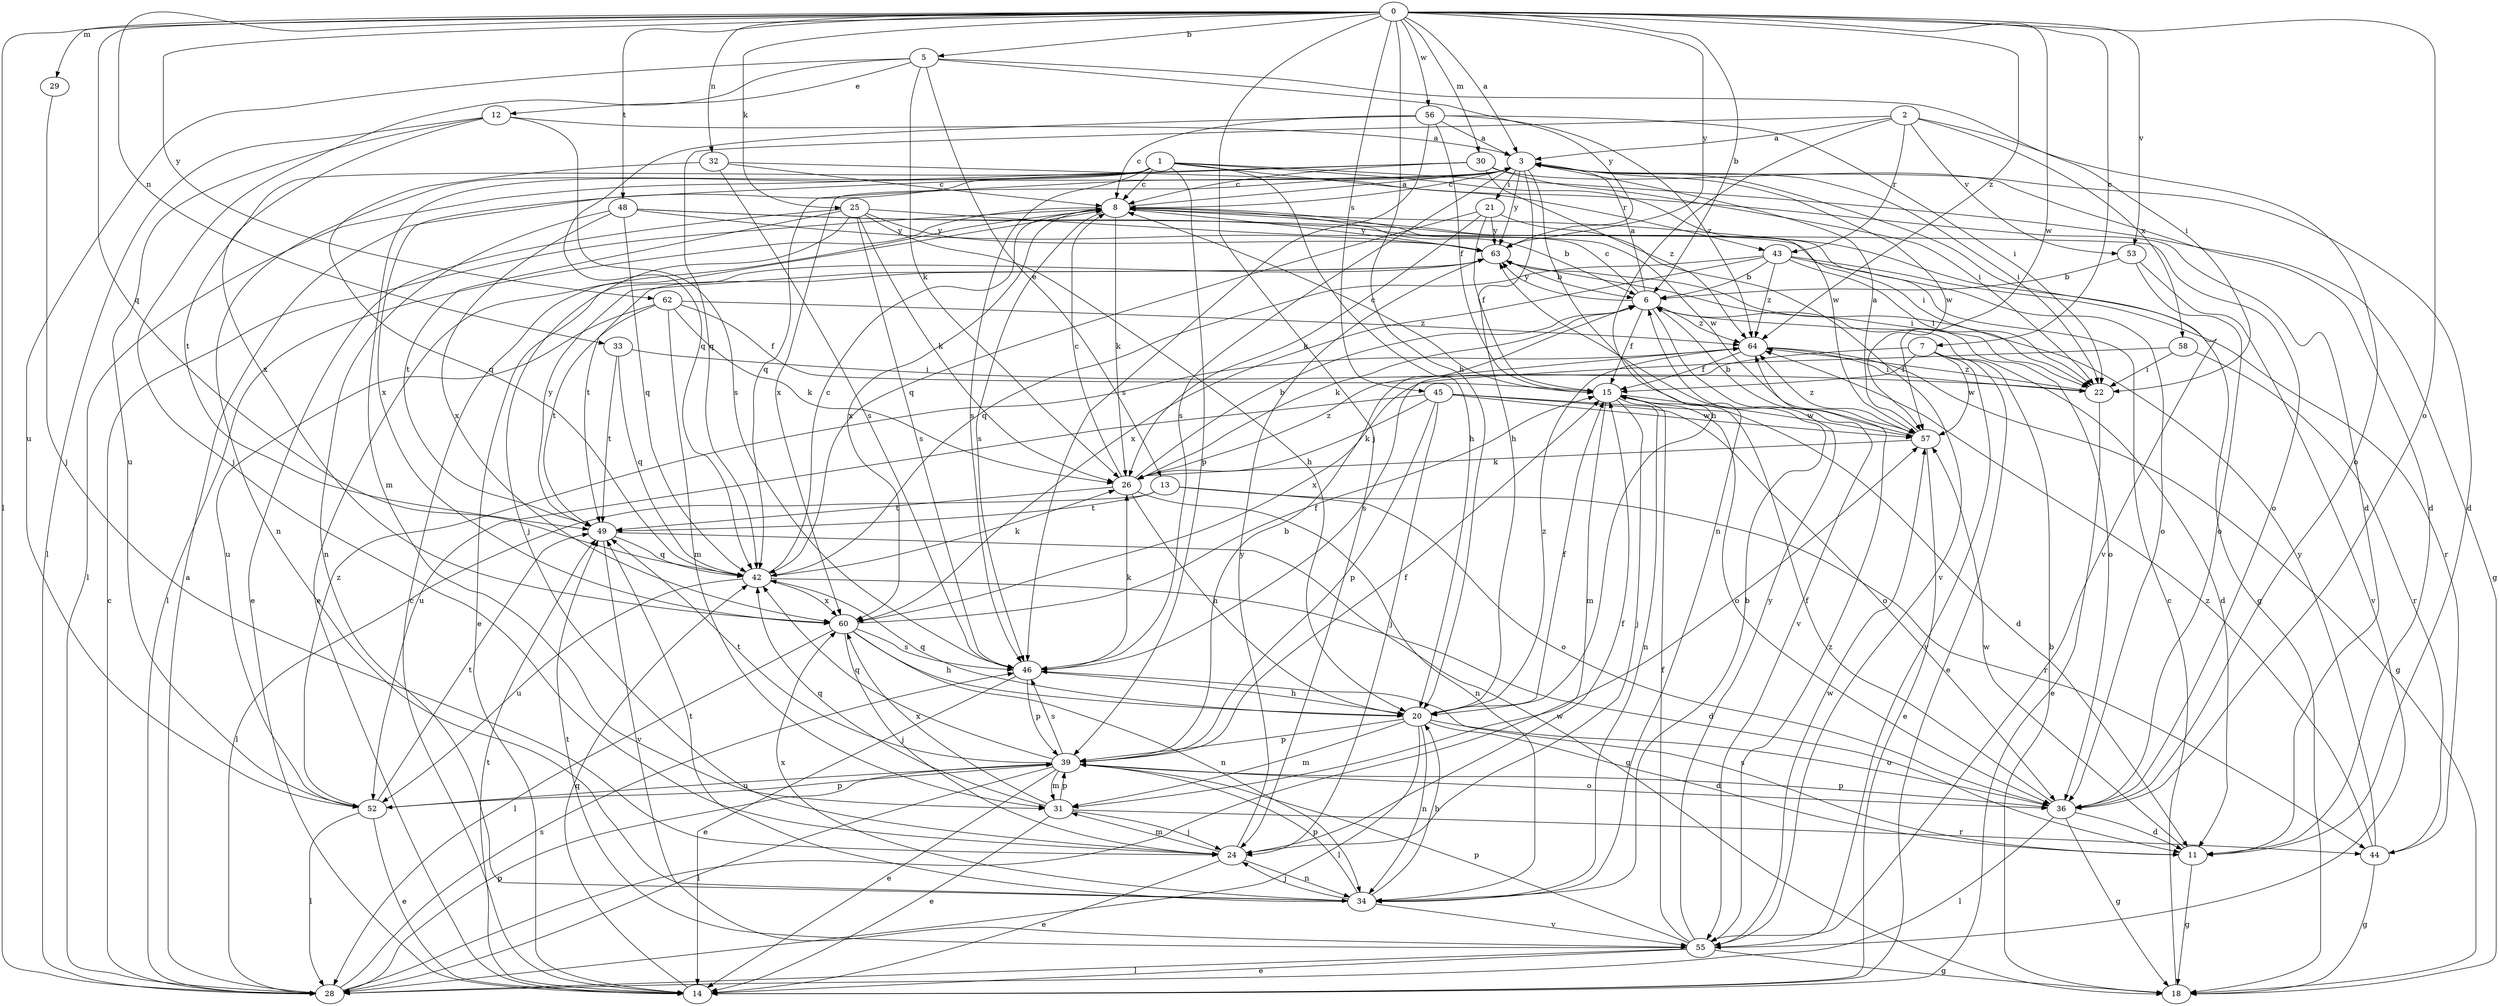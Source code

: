 strict digraph  {
0;
1;
2;
3;
5;
6;
7;
8;
11;
12;
13;
14;
15;
18;
20;
21;
22;
24;
25;
26;
28;
29;
30;
31;
32;
33;
34;
36;
39;
42;
43;
44;
45;
46;
48;
49;
52;
53;
55;
56;
57;
58;
60;
62;
63;
64;
0 -> 3  [label=a];
0 -> 5  [label=b];
0 -> 6  [label=b];
0 -> 7  [label=c];
0 -> 20  [label=h];
0 -> 24  [label=j];
0 -> 25  [label=k];
0 -> 28  [label=l];
0 -> 29  [label=m];
0 -> 30  [label=m];
0 -> 32  [label=n];
0 -> 33  [label=n];
0 -> 36  [label=o];
0 -> 42  [label=q];
0 -> 45  [label=s];
0 -> 48  [label=t];
0 -> 53  [label=v];
0 -> 56  [label=w];
0 -> 57  [label=w];
0 -> 62  [label=y];
0 -> 63  [label=y];
0 -> 64  [label=z];
1 -> 8  [label=c];
1 -> 18  [label=g];
1 -> 20  [label=h];
1 -> 31  [label=m];
1 -> 34  [label=n];
1 -> 39  [label=p];
1 -> 43  [label=r];
1 -> 46  [label=s];
1 -> 49  [label=t];
1 -> 57  [label=w];
2 -> 3  [label=a];
2 -> 20  [label=h];
2 -> 36  [label=o];
2 -> 42  [label=q];
2 -> 43  [label=r];
2 -> 53  [label=v];
2 -> 58  [label=x];
3 -> 8  [label=c];
3 -> 11  [label=d];
3 -> 20  [label=h];
3 -> 21  [label=i];
3 -> 22  [label=i];
3 -> 34  [label=n];
3 -> 42  [label=q];
3 -> 46  [label=s];
3 -> 55  [label=v];
3 -> 57  [label=w];
3 -> 60  [label=x];
3 -> 63  [label=y];
5 -> 12  [label=e];
5 -> 13  [label=e];
5 -> 22  [label=i];
5 -> 24  [label=j];
5 -> 26  [label=k];
5 -> 52  [label=u];
5 -> 63  [label=y];
6 -> 3  [label=a];
6 -> 8  [label=c];
6 -> 15  [label=f];
6 -> 26  [label=k];
6 -> 36  [label=o];
6 -> 55  [label=v];
6 -> 63  [label=y];
6 -> 64  [label=z];
7 -> 11  [label=d];
7 -> 14  [label=e];
7 -> 15  [label=f];
7 -> 46  [label=s];
7 -> 55  [label=v];
7 -> 57  [label=w];
8 -> 3  [label=a];
8 -> 6  [label=b];
8 -> 14  [label=e];
8 -> 18  [label=g];
8 -> 26  [label=k];
8 -> 28  [label=l];
8 -> 46  [label=s];
8 -> 60  [label=x];
8 -> 63  [label=y];
11 -> 18  [label=g];
11 -> 46  [label=s];
11 -> 57  [label=w];
12 -> 3  [label=a];
12 -> 28  [label=l];
12 -> 46  [label=s];
12 -> 52  [label=u];
12 -> 60  [label=x];
13 -> 28  [label=l];
13 -> 36  [label=o];
13 -> 44  [label=r];
13 -> 49  [label=t];
14 -> 8  [label=c];
14 -> 42  [label=q];
14 -> 49  [label=t];
15 -> 8  [label=c];
15 -> 24  [label=j];
15 -> 31  [label=m];
15 -> 34  [label=n];
15 -> 36  [label=o];
15 -> 57  [label=w];
18 -> 6  [label=b];
18 -> 8  [label=c];
20 -> 11  [label=d];
20 -> 15  [label=f];
20 -> 28  [label=l];
20 -> 31  [label=m];
20 -> 34  [label=n];
20 -> 36  [label=o];
20 -> 39  [label=p];
20 -> 42  [label=q];
20 -> 64  [label=z];
21 -> 15  [label=f];
21 -> 26  [label=k];
21 -> 42  [label=q];
21 -> 55  [label=v];
21 -> 63  [label=y];
22 -> 14  [label=e];
22 -> 64  [label=z];
24 -> 14  [label=e];
24 -> 15  [label=f];
24 -> 31  [label=m];
24 -> 34  [label=n];
24 -> 63  [label=y];
25 -> 14  [label=e];
25 -> 20  [label=h];
25 -> 24  [label=j];
25 -> 26  [label=k];
25 -> 46  [label=s];
25 -> 49  [label=t];
25 -> 57  [label=w];
25 -> 63  [label=y];
26 -> 6  [label=b];
26 -> 8  [label=c];
26 -> 20  [label=h];
26 -> 34  [label=n];
26 -> 49  [label=t];
26 -> 64  [label=z];
28 -> 3  [label=a];
28 -> 8  [label=c];
28 -> 39  [label=p];
28 -> 46  [label=s];
28 -> 57  [label=w];
29 -> 24  [label=j];
30 -> 8  [label=c];
30 -> 11  [label=d];
30 -> 22  [label=i];
30 -> 28  [label=l];
30 -> 60  [label=x];
30 -> 64  [label=z];
31 -> 14  [label=e];
31 -> 24  [label=j];
31 -> 39  [label=p];
31 -> 42  [label=q];
31 -> 44  [label=r];
31 -> 60  [label=x];
32 -> 8  [label=c];
32 -> 11  [label=d];
32 -> 42  [label=q];
32 -> 46  [label=s];
33 -> 22  [label=i];
33 -> 42  [label=q];
33 -> 49  [label=t];
34 -> 6  [label=b];
34 -> 20  [label=h];
34 -> 24  [label=j];
34 -> 39  [label=p];
34 -> 49  [label=t];
34 -> 55  [label=v];
34 -> 60  [label=x];
36 -> 11  [label=d];
36 -> 15  [label=f];
36 -> 18  [label=g];
36 -> 28  [label=l];
36 -> 39  [label=p];
39 -> 6  [label=b];
39 -> 14  [label=e];
39 -> 15  [label=f];
39 -> 28  [label=l];
39 -> 31  [label=m];
39 -> 36  [label=o];
39 -> 42  [label=q];
39 -> 46  [label=s];
39 -> 49  [label=t];
39 -> 52  [label=u];
42 -> 8  [label=c];
42 -> 11  [label=d];
42 -> 26  [label=k];
42 -> 52  [label=u];
42 -> 60  [label=x];
43 -> 6  [label=b];
43 -> 22  [label=i];
43 -> 36  [label=o];
43 -> 42  [label=q];
43 -> 44  [label=r];
43 -> 60  [label=x];
43 -> 64  [label=z];
44 -> 18  [label=g];
44 -> 63  [label=y];
44 -> 64  [label=z];
45 -> 11  [label=d];
45 -> 24  [label=j];
45 -> 26  [label=k];
45 -> 36  [label=o];
45 -> 39  [label=p];
45 -> 52  [label=u];
45 -> 57  [label=w];
46 -> 14  [label=e];
46 -> 20  [label=h];
46 -> 26  [label=k];
46 -> 39  [label=p];
48 -> 22  [label=i];
48 -> 34  [label=n];
48 -> 36  [label=o];
48 -> 42  [label=q];
48 -> 60  [label=x];
48 -> 63  [label=y];
49 -> 18  [label=g];
49 -> 42  [label=q];
49 -> 55  [label=v];
49 -> 63  [label=y];
52 -> 14  [label=e];
52 -> 28  [label=l];
52 -> 39  [label=p];
52 -> 49  [label=t];
52 -> 64  [label=z];
53 -> 6  [label=b];
53 -> 36  [label=o];
53 -> 55  [label=v];
55 -> 14  [label=e];
55 -> 15  [label=f];
55 -> 18  [label=g];
55 -> 28  [label=l];
55 -> 39  [label=p];
55 -> 49  [label=t];
55 -> 57  [label=w];
55 -> 63  [label=y];
55 -> 64  [label=z];
56 -> 3  [label=a];
56 -> 8  [label=c];
56 -> 15  [label=f];
56 -> 22  [label=i];
56 -> 42  [label=q];
56 -> 46  [label=s];
56 -> 64  [label=z];
57 -> 3  [label=a];
57 -> 6  [label=b];
57 -> 14  [label=e];
57 -> 26  [label=k];
57 -> 64  [label=z];
58 -> 22  [label=i];
58 -> 44  [label=r];
58 -> 60  [label=x];
60 -> 15  [label=f];
60 -> 20  [label=h];
60 -> 24  [label=j];
60 -> 28  [label=l];
60 -> 34  [label=n];
60 -> 46  [label=s];
62 -> 15  [label=f];
62 -> 26  [label=k];
62 -> 31  [label=m];
62 -> 49  [label=t];
62 -> 52  [label=u];
62 -> 64  [label=z];
63 -> 6  [label=b];
63 -> 14  [label=e];
63 -> 22  [label=i];
63 -> 49  [label=t];
64 -> 15  [label=f];
64 -> 18  [label=g];
64 -> 22  [label=i];
}

